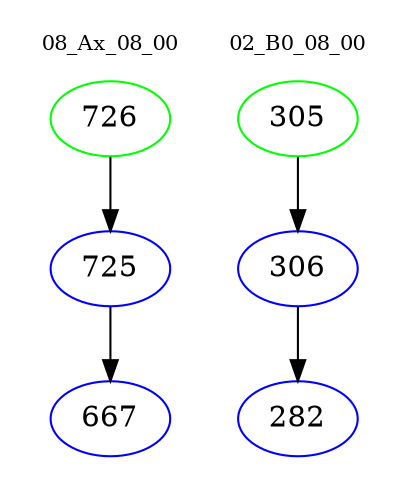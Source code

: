 digraph{
subgraph cluster_0 {
color = white
label = "08_Ax_08_00";
fontsize=10;
T0_726 [label="726", color="green"]
T0_726 -> T0_725 [color="black"]
T0_725 [label="725", color="blue"]
T0_725 -> T0_667 [color="black"]
T0_667 [label="667", color="blue"]
}
subgraph cluster_1 {
color = white
label = "02_B0_08_00";
fontsize=10;
T1_305 [label="305", color="green"]
T1_305 -> T1_306 [color="black"]
T1_306 [label="306", color="blue"]
T1_306 -> T1_282 [color="black"]
T1_282 [label="282", color="blue"]
}
}
